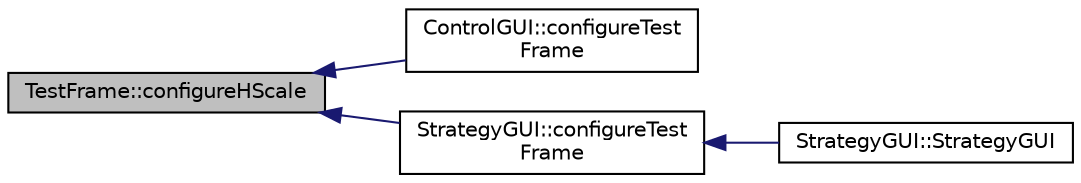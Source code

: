 digraph "TestFrame::configureHScale"
{
 // INTERACTIVE_SVG=YES
  edge [fontname="Helvetica",fontsize="10",labelfontname="Helvetica",labelfontsize="10"];
  node [fontname="Helvetica",fontsize="10",shape=record];
  rankdir="LR";
  Node6 [label="TestFrame::configureHScale",height=0.2,width=0.4,color="black", fillcolor="grey75", style="filled", fontcolor="black"];
  Node6 -> Node7 [dir="back",color="midnightblue",fontsize="10",style="solid"];
  Node7 [label="ControlGUI::configureTest\lFrame",height=0.2,width=0.4,color="black", fillcolor="white", style="filled",URL="$class_control_g_u_i.html#a3bd87790c510afe1eb2fe7e33474d145",tooltip="Creates the Text frame on Control Gui. "];
  Node6 -> Node8 [dir="back",color="midnightblue",fontsize="10",style="solid"];
  Node8 [label="StrategyGUI::configureTest\lFrame",height=0.2,width=0.4,color="black", fillcolor="white", style="filled",URL="$class_strategy_g_u_i.html#aaeb2b9affadab5eafc8885f983a1cc36",tooltip="Inicialization of labels and values from Test Parameters frame. "];
  Node8 -> Node9 [dir="back",color="midnightblue",fontsize="10",style="solid"];
  Node9 [label="StrategyGUI::StrategyGUI",height=0.2,width=0.4,color="black", fillcolor="white", style="filled",URL="$class_strategy_g_u_i.html#a6676ae87f9ccabe157ec8e60f94041b7",tooltip="Constructor of a StrategyGUI object. "];
}
